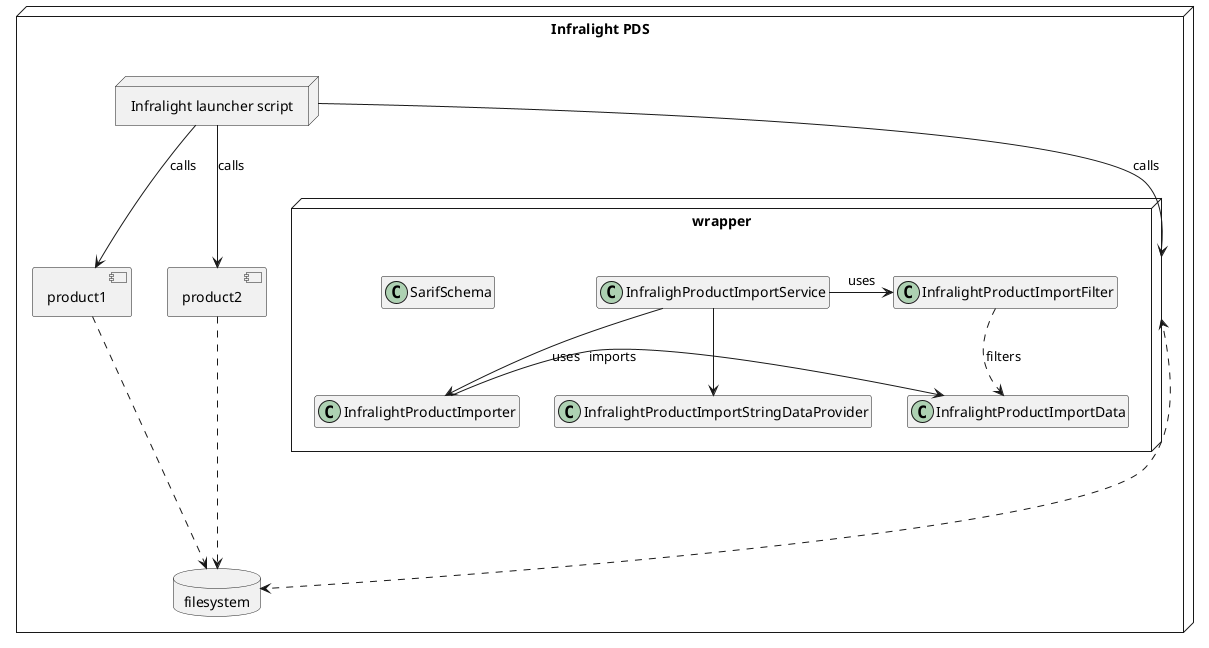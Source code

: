 @startuml

'Hide empty parts:
hide empty fields
hide empty methods

'You can find more examles at https://plantuml.com/class-diagram



node InfralightPDS as "Infralight PDS" {

	database filesystem {
	
	}
	node script as "Infralight launcher script" {
	}


	component product1 {
	}
	
	component product2 {
	}
	script --> product1 : calls
	script --> product2 : calls
	script --> wrapper : calls
	
	product1 ....> filesystem
	product2 ....> filesystem
	wrapper <....> filesystem


	node wrapper {
	
		class SarifSchema {
		}
	
		class InfralightProductImporter {
		}
		
		
		class InfralightProductImportFilter {
		}
		
		InfralightProductImporter -> InfralightProductImportData : imports
		InfralightProductImportFilter ..> InfralightProductImportData : filters
		InfralighProductImportService --> InfralightProductImportStringDataProvider
		
		
		InfralighProductImportService --> InfralightProductImporter : uses
		InfralighProductImportService -> InfralightProductImportFilter: uses
	}

}
@enduml
